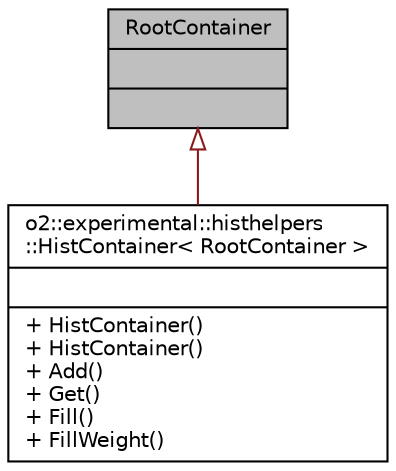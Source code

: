 digraph "RootContainer"
{
 // INTERACTIVE_SVG=YES
  bgcolor="transparent";
  edge [fontname="Helvetica",fontsize="10",labelfontname="Helvetica",labelfontsize="10"];
  node [fontname="Helvetica",fontsize="10",shape=record];
  Node0 [label="{RootContainer\n||}",height=0.2,width=0.4,color="black", fillcolor="grey75", style="filled", fontcolor="black"];
  Node0 -> Node1 [dir="back",color="firebrick4",fontsize="10",style="solid",arrowtail="onormal",fontname="Helvetica"];
  Node1 [label="{o2::experimental::histhelpers\l::HistContainer\< RootContainer \>\n||+ HistContainer()\l+ HistContainer()\l+ Add()\l+ Get()\l+ Fill()\l+ FillWeight()\l}",height=0.2,width=0.4,color="black",URL="$d2/dea/classo2_1_1experimental_1_1histhelpers_1_1HistContainer.html"];
}
